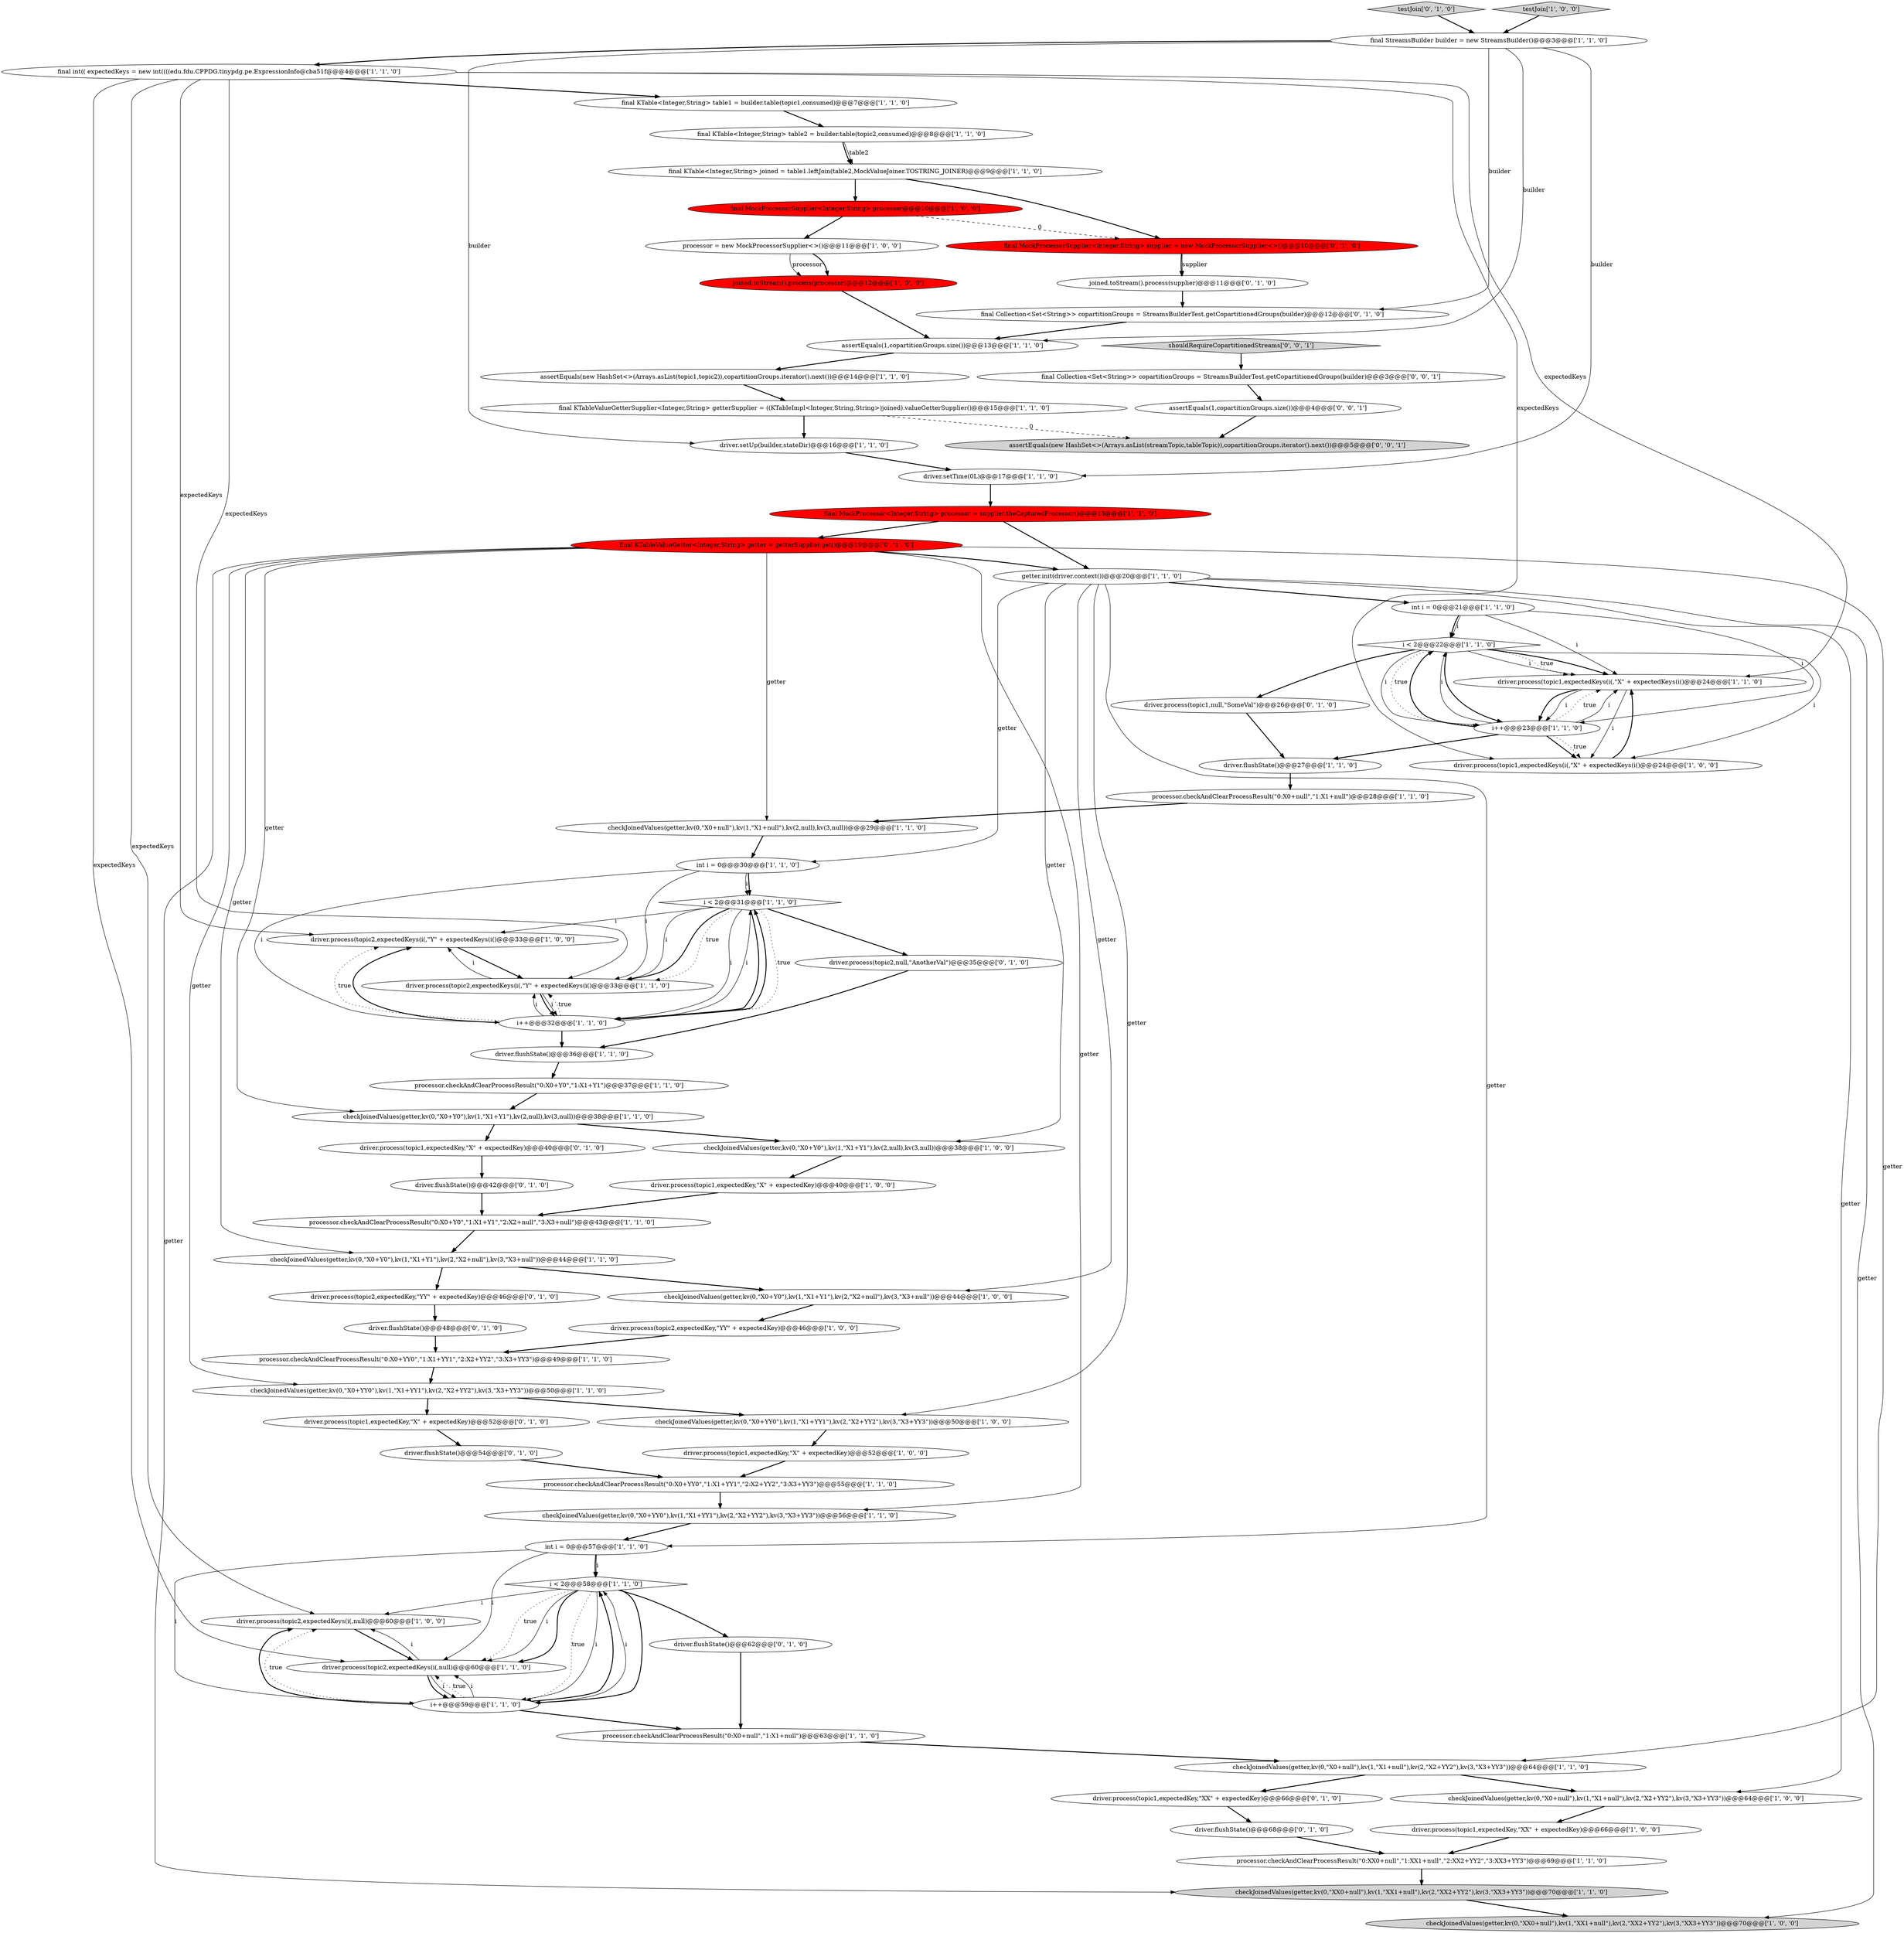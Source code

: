 digraph {
20 [style = filled, label = "final KTable<Integer,String> table1 = builder.table(topic1,consumed)@@@7@@@['1', '1', '0']", fillcolor = white, shape = ellipse image = "AAA0AAABBB1BBB"];
48 [style = filled, label = "driver.flushState()@@@27@@@['1', '1', '0']", fillcolor = white, shape = ellipse image = "AAA0AAABBB1BBB"];
9 [style = filled, label = "driver.process(topic2,expectedKey,\"YY\" + expectedKey)@@@46@@@['1', '0', '0']", fillcolor = white, shape = ellipse image = "AAA0AAABBB1BBB"];
41 [style = filled, label = "checkJoinedValues(getter,kv(0,\"X0+Y0\"),kv(1,\"X1+Y1\"),kv(2,null),kv(3,null))@@@38@@@['1', '1', '0']", fillcolor = white, shape = ellipse image = "AAA0AAABBB1BBB"];
65 [style = filled, label = "driver.flushState()@@@62@@@['0', '1', '0']", fillcolor = white, shape = ellipse image = "AAA0AAABBB2BBB"];
27 [style = filled, label = "processor.checkAndClearProcessResult(\"0:X0+Y0\",\"1:X1+Y1\",\"2:X2+null\",\"3:X3+null\")@@@43@@@['1', '1', '0']", fillcolor = white, shape = ellipse image = "AAA0AAABBB1BBB"];
40 [style = filled, label = "driver.process(topic1,expectedKey,\"X\" + expectedKey)@@@40@@@['1', '0', '0']", fillcolor = white, shape = ellipse image = "AAA0AAABBB1BBB"];
56 [style = filled, label = "driver.flushState()@@@54@@@['0', '1', '0']", fillcolor = white, shape = ellipse image = "AAA0AAABBB2BBB"];
58 [style = filled, label = "testJoin['0', '1', '0']", fillcolor = lightgray, shape = diamond image = "AAA0AAABBB2BBB"];
31 [style = filled, label = "checkJoinedValues(getter,kv(0,\"X0+YY0\"),kv(1,\"X1+YY1\"),kv(2,\"X2+YY2\"),kv(3,\"X3+YY3\"))@@@50@@@['1', '1', '0']", fillcolor = white, shape = ellipse image = "AAA0AAABBB1BBB"];
28 [style = filled, label = "driver.process(topic2,expectedKeys(i(,\"Y\" + expectedKeys(i()@@@33@@@['1', '0', '0']", fillcolor = white, shape = ellipse image = "AAA0AAABBB1BBB"];
47 [style = filled, label = "checkJoinedValues(getter,kv(0,\"X0+YY0\"),kv(1,\"X1+YY1\"),kv(2,\"X2+YY2\"),kv(3,\"X3+YY3\"))@@@56@@@['1', '1', '0']", fillcolor = white, shape = ellipse image = "AAA0AAABBB1BBB"];
16 [style = filled, label = "int i = 0@@@21@@@['1', '1', '0']", fillcolor = white, shape = ellipse image = "AAA0AAABBB1BBB"];
17 [style = filled, label = "processor.checkAndClearProcessResult(\"0:XX0+null\",\"1:XX1+null\",\"2:XX2+YY2\",\"3:XX3+YY3\")@@@69@@@['1', '1', '0']", fillcolor = white, shape = ellipse image = "AAA0AAABBB1BBB"];
68 [style = filled, label = "driver.process(topic1,null,\"SomeVal\")@@@26@@@['0', '1', '0']", fillcolor = white, shape = ellipse image = "AAA0AAABBB2BBB"];
11 [style = filled, label = "final KTable<Integer,String> table2 = builder.table(topic2,consumed)@@@8@@@['1', '1', '0']", fillcolor = white, shape = ellipse image = "AAA0AAABBB1BBB"];
19 [style = filled, label = "processor.checkAndClearProcessResult(\"0:X0+Y0\",\"1:X1+Y1\")@@@37@@@['1', '1', '0']", fillcolor = white, shape = ellipse image = "AAA0AAABBB1BBB"];
4 [style = filled, label = "driver.flushState()@@@36@@@['1', '1', '0']", fillcolor = white, shape = ellipse image = "AAA0AAABBB1BBB"];
32 [style = filled, label = "checkJoinedValues(getter,kv(0,\"X0+YY0\"),kv(1,\"X1+YY1\"),kv(2,\"X2+YY2\"),kv(3,\"X3+YY3\"))@@@50@@@['1', '0', '0']", fillcolor = white, shape = ellipse image = "AAA0AAABBB1BBB"];
36 [style = filled, label = "i < 2@@@22@@@['1', '1', '0']", fillcolor = white, shape = diamond image = "AAA0AAABBB1BBB"];
33 [style = filled, label = "driver.process(topic1,expectedKeys(i(,\"X\" + expectedKeys(i()@@@24@@@['1', '1', '0']", fillcolor = white, shape = ellipse image = "AAA0AAABBB1BBB"];
6 [style = filled, label = "checkJoinedValues(getter,kv(0,\"X0+Y0\"),kv(1,\"X1+Y1\"),kv(2,\"X2+null\"),kv(3,\"X3+null\"))@@@44@@@['1', '1', '0']", fillcolor = white, shape = ellipse image = "AAA0AAABBB1BBB"];
64 [style = filled, label = "driver.flushState()@@@42@@@['0', '1', '0']", fillcolor = white, shape = ellipse image = "AAA0AAABBB2BBB"];
46 [style = filled, label = "i++@@@23@@@['1', '1', '0']", fillcolor = white, shape = ellipse image = "AAA0AAABBB1BBB"];
49 [style = filled, label = "processor = new MockProcessorSupplier<>()@@@11@@@['1', '0', '0']", fillcolor = white, shape = ellipse image = "AAA0AAABBB1BBB"];
7 [style = filled, label = "final KTableValueGetterSupplier<Integer,String> getterSupplier = ((KTableImpl<Integer,String,String>)joined).valueGetterSupplier()@@@15@@@['1', '1', '0']", fillcolor = white, shape = ellipse image = "AAA0AAABBB1BBB"];
22 [style = filled, label = "i < 2@@@58@@@['1', '1', '0']", fillcolor = white, shape = diamond image = "AAA0AAABBB1BBB"];
75 [style = filled, label = "assertEquals(1,copartitionGroups.size())@@@4@@@['0', '0', '1']", fillcolor = white, shape = ellipse image = "AAA0AAABBB3BBB"];
62 [style = filled, label = "driver.process(topic1,expectedKey,\"X\" + expectedKey)@@@52@@@['0', '1', '0']", fillcolor = white, shape = ellipse image = "AAA0AAABBB2BBB"];
23 [style = filled, label = "checkJoinedValues(getter,kv(0,\"X0+null\"),kv(1,\"X1+null\"),kv(2,\"X2+YY2\"),kv(3,\"X3+YY3\"))@@@64@@@['1', '0', '0']", fillcolor = white, shape = ellipse image = "AAA0AAABBB1BBB"];
63 [style = filled, label = "final Collection<Set<String>> copartitionGroups = StreamsBuilderTest.getCopartitionedGroups(builder)@@@12@@@['0', '1', '0']", fillcolor = white, shape = ellipse image = "AAA0AAABBB2BBB"];
0 [style = filled, label = "checkJoinedValues(getter,kv(0,\"X0+null\"),kv(1,\"X1+null\"),kv(2,\"X2+YY2\"),kv(3,\"X3+YY3\"))@@@64@@@['1', '1', '0']", fillcolor = white, shape = ellipse image = "AAA0AAABBB1BBB"];
24 [style = filled, label = "final MockProcessorSupplier<Integer,String> processor@@@10@@@['1', '0', '0']", fillcolor = red, shape = ellipse image = "AAA1AAABBB1BBB"];
38 [style = filled, label = "processor.checkAndClearProcessResult(\"0:X0+YY0\",\"1:X1+YY1\",\"2:X2+YY2\",\"3:X3+YY3\")@@@49@@@['1', '1', '0']", fillcolor = white, shape = ellipse image = "AAA0AAABBB1BBB"];
44 [style = filled, label = "final KTable<Integer,String> joined = table1.leftJoin(table2,MockValueJoiner.TOSTRING_JOINER)@@@9@@@['1', '1', '0']", fillcolor = white, shape = ellipse image = "AAA0AAABBB1BBB"];
59 [style = filled, label = "driver.process(topic2,expectedKey,\"YY\" + expectedKey)@@@46@@@['0', '1', '0']", fillcolor = white, shape = ellipse image = "AAA0AAABBB2BBB"];
66 [style = filled, label = "driver.process(topic1,expectedKey,\"XX\" + expectedKey)@@@66@@@['0', '1', '0']", fillcolor = white, shape = ellipse image = "AAA0AAABBB2BBB"];
54 [style = filled, label = "getter.init(driver.context())@@@20@@@['1', '1', '0']", fillcolor = white, shape = ellipse image = "AAA0AAABBB1BBB"];
14 [style = filled, label = "processor.checkAndClearProcessResult(\"0:X0+null\",\"1:X1+null\")@@@63@@@['1', '1', '0']", fillcolor = white, shape = ellipse image = "AAA0AAABBB1BBB"];
21 [style = filled, label = "final StreamsBuilder builder = new StreamsBuilder()@@@3@@@['1', '1', '0']", fillcolor = white, shape = ellipse image = "AAA0AAABBB1BBB"];
29 [style = filled, label = "i < 2@@@31@@@['1', '1', '0']", fillcolor = white, shape = diamond image = "AAA0AAABBB1BBB"];
1 [style = filled, label = "driver.process(topic2,expectedKeys(i(,null)@@@60@@@['1', '0', '0']", fillcolor = white, shape = ellipse image = "AAA0AAABBB1BBB"];
34 [style = filled, label = "int i = 0@@@30@@@['1', '1', '0']", fillcolor = white, shape = ellipse image = "AAA0AAABBB1BBB"];
37 [style = filled, label = "i++@@@59@@@['1', '1', '0']", fillcolor = white, shape = ellipse image = "AAA0AAABBB1BBB"];
50 [style = filled, label = "checkJoinedValues(getter,kv(0,\"XX0+null\"),kv(1,\"XX1+null\"),kv(2,\"XX2+YY2\"),kv(3,\"XX3+YY3\"))@@@70@@@['1', '1', '0']", fillcolor = lightgray, shape = ellipse image = "AAA0AAABBB1BBB"];
5 [style = filled, label = "i++@@@32@@@['1', '1', '0']", fillcolor = white, shape = ellipse image = "AAA0AAABBB1BBB"];
53 [style = filled, label = "driver.setTime(0L)@@@17@@@['1', '1', '0']", fillcolor = white, shape = ellipse image = "AAA0AAABBB1BBB"];
51 [style = filled, label = "checkJoinedValues(getter,kv(0,\"X0+Y0\"),kv(1,\"X1+Y1\"),kv(2,\"X2+null\"),kv(3,\"X3+null\"))@@@44@@@['1', '0', '0']", fillcolor = white, shape = ellipse image = "AAA0AAABBB1BBB"];
60 [style = filled, label = "driver.flushState()@@@68@@@['0', '1', '0']", fillcolor = white, shape = ellipse image = "AAA0AAABBB2BBB"];
57 [style = filled, label = "joined.toStream().process(supplier)@@@11@@@['0', '1', '0']", fillcolor = white, shape = ellipse image = "AAA0AAABBB2BBB"];
39 [style = filled, label = "driver.setUp(builder,stateDir)@@@16@@@['1', '1', '0']", fillcolor = white, shape = ellipse image = "AAA0AAABBB1BBB"];
45 [style = filled, label = "driver.process(topic2,expectedKeys(i(,null)@@@60@@@['1', '1', '0']", fillcolor = white, shape = ellipse image = "AAA0AAABBB1BBB"];
8 [style = filled, label = "assertEquals(new HashSet<>(Arrays.asList(topic1,topic2)),copartitionGroups.iterator().next())@@@14@@@['1', '1', '0']", fillcolor = white, shape = ellipse image = "AAA0AAABBB1BBB"];
42 [style = filled, label = "int i = 0@@@57@@@['1', '1', '0']", fillcolor = white, shape = ellipse image = "AAA0AAABBB1BBB"];
2 [style = filled, label = "checkJoinedValues(getter,kv(0,\"XX0+null\"),kv(1,\"XX1+null\"),kv(2,\"XX2+YY2\"),kv(3,\"XX3+YY3\"))@@@70@@@['1', '0', '0']", fillcolor = lightgray, shape = ellipse image = "AAA0AAABBB1BBB"];
72 [style = filled, label = "shouldRequireCopartitionedStreams['0', '0', '1']", fillcolor = lightgray, shape = diamond image = "AAA0AAABBB3BBB"];
71 [style = filled, label = "driver.flushState()@@@48@@@['0', '1', '0']", fillcolor = white, shape = ellipse image = "AAA0AAABBB2BBB"];
30 [style = filled, label = "processor.checkAndClearProcessResult(\"0:X0+null\",\"1:X1+null\")@@@28@@@['1', '1', '0']", fillcolor = white, shape = ellipse image = "AAA0AAABBB1BBB"];
74 [style = filled, label = "assertEquals(new HashSet<>(Arrays.asList(streamTopic,tableTopic)),copartitionGroups.iterator().next())@@@5@@@['0', '0', '1']", fillcolor = lightgray, shape = ellipse image = "AAA0AAABBB3BBB"];
35 [style = filled, label = "checkJoinedValues(getter,kv(0,\"X0+null\"),kv(1,\"X1+null\"),kv(2,null),kv(3,null))@@@29@@@['1', '1', '0']", fillcolor = white, shape = ellipse image = "AAA0AAABBB1BBB"];
52 [style = filled, label = "driver.process(topic1,expectedKey,\"XX\" + expectedKey)@@@66@@@['1', '0', '0']", fillcolor = white, shape = ellipse image = "AAA0AAABBB1BBB"];
55 [style = filled, label = "driver.process(topic1,expectedKey,\"X\" + expectedKey)@@@52@@@['1', '0', '0']", fillcolor = white, shape = ellipse image = "AAA0AAABBB1BBB"];
18 [style = filled, label = "final int(( expectedKeys = new int((((edu.fdu.CPPDG.tinypdg.pe.ExpressionInfo@cba51f@@@4@@@['1', '1', '0']", fillcolor = white, shape = ellipse image = "AAA0AAABBB1BBB"];
25 [style = filled, label = "driver.process(topic2,expectedKeys(i(,\"Y\" + expectedKeys(i()@@@33@@@['1', '1', '0']", fillcolor = white, shape = ellipse image = "AAA0AAABBB1BBB"];
73 [style = filled, label = "final Collection<Set<String>> copartitionGroups = StreamsBuilderTest.getCopartitionedGroups(builder)@@@3@@@['0', '0', '1']", fillcolor = white, shape = ellipse image = "AAA0AAABBB3BBB"];
43 [style = filled, label = "assertEquals(1,copartitionGroups.size())@@@13@@@['1', '1', '0']", fillcolor = white, shape = ellipse image = "AAA0AAABBB1BBB"];
61 [style = filled, label = "final KTableValueGetter<Integer,String> getter = getterSupplier.get()@@@19@@@['0', '1', '0']", fillcolor = red, shape = ellipse image = "AAA1AAABBB2BBB"];
69 [style = filled, label = "final MockProcessorSupplier<Integer,String> supplier = new MockProcessorSupplier<>()@@@10@@@['0', '1', '0']", fillcolor = red, shape = ellipse image = "AAA1AAABBB2BBB"];
70 [style = filled, label = "driver.process(topic1,expectedKey,\"X\" + expectedKey)@@@40@@@['0', '1', '0']", fillcolor = white, shape = ellipse image = "AAA0AAABBB2BBB"];
12 [style = filled, label = "testJoin['1', '0', '0']", fillcolor = lightgray, shape = diamond image = "AAA0AAABBB1BBB"];
10 [style = filled, label = "processor.checkAndClearProcessResult(\"0:X0+YY0\",\"1:X1+YY1\",\"2:X2+YY2\",\"3:X3+YY3\")@@@55@@@['1', '1', '0']", fillcolor = white, shape = ellipse image = "AAA0AAABBB1BBB"];
26 [style = filled, label = "joined.toStream().process(processor)@@@12@@@['1', '0', '0']", fillcolor = red, shape = ellipse image = "AAA1AAABBB1BBB"];
13 [style = filled, label = "checkJoinedValues(getter,kv(0,\"X0+Y0\"),kv(1,\"X1+Y1\"),kv(2,null),kv(3,null))@@@38@@@['1', '0', '0']", fillcolor = white, shape = ellipse image = "AAA0AAABBB1BBB"];
67 [style = filled, label = "driver.process(topic2,null,\"AnotherVal\")@@@35@@@['0', '1', '0']", fillcolor = white, shape = ellipse image = "AAA0AAABBB2BBB"];
15 [style = filled, label = "driver.process(topic1,expectedKeys(i(,\"X\" + expectedKeys(i()@@@24@@@['1', '0', '0']", fillcolor = white, shape = ellipse image = "AAA0AAABBB1BBB"];
3 [style = filled, label = "final MockProcessor<Integer,String> processor = supplier.theCapturedProcessor()@@@18@@@['1', '1', '0']", fillcolor = red, shape = ellipse image = "AAA1AAABBB1BBB"];
54->13 [style = solid, label="getter"];
29->5 [style = bold, label=""];
70->64 [style = bold, label=""];
54->23 [style = solid, label="getter"];
22->37 [style = bold, label=""];
46->15 [style = bold, label=""];
49->26 [style = solid, label="processor"];
42->45 [style = solid, label="i"];
29->5 [style = dotted, label="true"];
29->5 [style = solid, label="i"];
50->2 [style = bold, label=""];
37->1 [style = dotted, label="true"];
59->71 [style = bold, label=""];
38->31 [style = bold, label=""];
71->38 [style = bold, label=""];
5->28 [style = bold, label=""];
73->75 [style = bold, label=""];
46->48 [style = bold, label=""];
65->14 [style = bold, label=""];
36->33 [style = bold, label=""];
22->65 [style = bold, label=""];
54->2 [style = solid, label="getter"];
21->18 [style = bold, label=""];
22->1 [style = solid, label="i"];
69->57 [style = solid, label="supplier"];
61->6 [style = solid, label="getter"];
24->49 [style = bold, label=""];
0->66 [style = bold, label=""];
57->63 [style = bold, label=""];
54->16 [style = bold, label=""];
23->52 [style = bold, label=""];
33->46 [style = bold, label=""];
67->4 [style = bold, label=""];
72->73 [style = bold, label=""];
43->8 [style = bold, label=""];
54->42 [style = solid, label="getter"];
28->25 [style = bold, label=""];
66->60 [style = bold, label=""];
9->38 [style = bold, label=""];
25->28 [style = solid, label="i"];
41->13 [style = bold, label=""];
60->17 [style = bold, label=""];
61->35 [style = solid, label="getter"];
62->56 [style = bold, label=""];
64->27 [style = bold, label=""];
63->43 [style = bold, label=""];
5->29 [style = bold, label=""];
54->34 [style = solid, label="getter"];
16->36 [style = solid, label="i"];
12->21 [style = bold, label=""];
61->47 [style = solid, label="getter"];
11->44 [style = bold, label=""];
37->1 [style = bold, label=""];
25->5 [style = solid, label="i"];
4->19 [style = bold, label=""];
46->36 [style = bold, label=""];
26->43 [style = bold, label=""];
75->74 [style = bold, label=""];
61->0 [style = solid, label="getter"];
13->40 [style = bold, label=""];
46->33 [style = dotted, label="true"];
61->41 [style = solid, label="getter"];
7->74 [style = dashed, label="0"];
3->61 [style = bold, label=""];
37->45 [style = dotted, label="true"];
56->10 [style = bold, label=""];
11->44 [style = solid, label="table2"];
3->54 [style = bold, label=""];
16->46 [style = solid, label="i"];
18->20 [style = bold, label=""];
36->46 [style = bold, label=""];
33->46 [style = solid, label="i"];
54->51 [style = solid, label="getter"];
46->36 [style = solid, label="i"];
0->23 [style = bold, label=""];
19->41 [style = bold, label=""];
5->25 [style = dotted, label="true"];
18->28 [style = solid, label="expectedKeys"];
5->29 [style = solid, label="i"];
5->25 [style = solid, label="i"];
42->22 [style = bold, label=""];
35->34 [style = bold, label=""];
1->45 [style = bold, label=""];
42->22 [style = solid, label="i"];
41->70 [style = bold, label=""];
15->33 [style = bold, label=""];
36->46 [style = dotted, label="true"];
34->29 [style = bold, label=""];
16->36 [style = bold, label=""];
22->45 [style = bold, label=""];
47->42 [style = bold, label=""];
45->37 [style = solid, label="i"];
61->31 [style = solid, label="getter"];
31->32 [style = bold, label=""];
51->9 [style = bold, label=""];
6->51 [style = bold, label=""];
36->46 [style = solid, label="i"];
18->33 [style = solid, label="expectedKeys"];
22->37 [style = dotted, label="true"];
21->43 [style = solid, label="builder"];
45->1 [style = solid, label="i"];
39->53 [style = bold, label=""];
55->10 [style = bold, label=""];
68->48 [style = bold, label=""];
18->25 [style = solid, label="expectedKeys"];
37->22 [style = bold, label=""];
44->69 [style = bold, label=""];
17->50 [style = bold, label=""];
30->35 [style = bold, label=""];
22->45 [style = solid, label="i"];
21->63 [style = solid, label="builder"];
7->39 [style = bold, label=""];
40->27 [style = bold, label=""];
21->53 [style = solid, label="builder"];
34->29 [style = solid, label="i"];
5->4 [style = bold, label=""];
25->5 [style = bold, label=""];
54->32 [style = solid, label="getter"];
61->50 [style = solid, label="getter"];
61->54 [style = bold, label=""];
44->24 [style = bold, label=""];
48->30 [style = bold, label=""];
6->59 [style = bold, label=""];
16->33 [style = solid, label="i"];
33->15 [style = solid, label="i"];
29->28 [style = solid, label="i"];
36->33 [style = solid, label="i"];
5->28 [style = dotted, label="true"];
22->37 [style = solid, label="i"];
29->25 [style = dotted, label="true"];
36->15 [style = solid, label="i"];
34->25 [style = solid, label="i"];
20->11 [style = bold, label=""];
36->33 [style = dotted, label="true"];
24->69 [style = dashed, label="0"];
29->67 [style = bold, label=""];
53->3 [style = bold, label=""];
29->25 [style = solid, label="i"];
37->45 [style = solid, label="i"];
69->57 [style = bold, label=""];
29->25 [style = bold, label=""];
52->17 [style = bold, label=""];
22->45 [style = dotted, label="true"];
27->6 [style = bold, label=""];
8->7 [style = bold, label=""];
18->15 [style = solid, label="expectedKeys"];
37->14 [style = bold, label=""];
36->68 [style = bold, label=""];
37->22 [style = solid, label="i"];
32->55 [style = bold, label=""];
14->0 [style = bold, label=""];
10->47 [style = bold, label=""];
21->39 [style = solid, label="builder"];
18->45 [style = solid, label="expectedKeys"];
58->21 [style = bold, label=""];
18->1 [style = solid, label="expectedKeys"];
45->37 [style = bold, label=""];
49->26 [style = bold, label=""];
34->5 [style = solid, label="i"];
31->62 [style = bold, label=""];
46->15 [style = dotted, label="true"];
46->33 [style = solid, label="i"];
42->37 [style = solid, label="i"];
}
